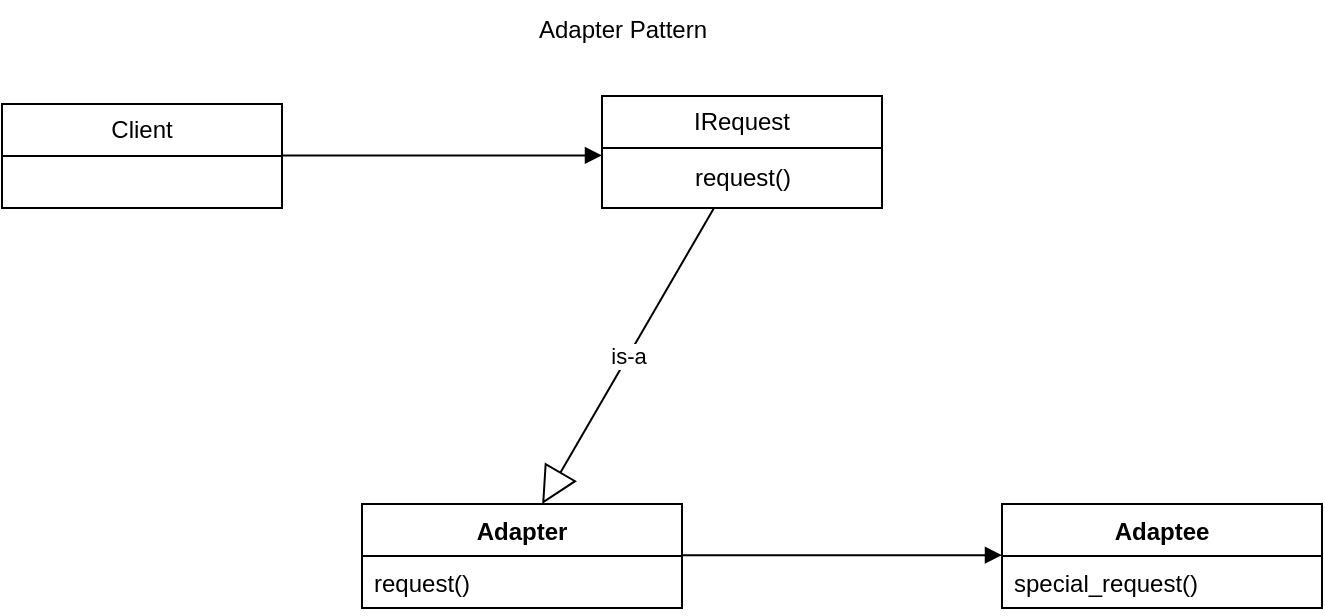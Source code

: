 <mxfile version="26.0.16">
  <diagram name="Page-1" id="nY4UmAkm0to6DxLkd0dR">
    <mxGraphModel dx="855" dy="484" grid="1" gridSize="10" guides="1" tooltips="1" connect="1" arrows="1" fold="1" page="1" pageScale="1" pageWidth="827" pageHeight="1169" math="0" shadow="0">
      <root>
        <mxCell id="0" />
        <mxCell id="1" parent="0" />
        <mxCell id="XFpFayPBgo5tNy55PkuA-2" value="Client" style="swimlane;fontStyle=0;childLayout=stackLayout;horizontal=1;startSize=26;fillColor=none;horizontalStack=0;resizeParent=1;resizeParentMax=0;resizeLast=0;collapsible=1;marginBottom=0;whiteSpace=wrap;html=1;" vertex="1" parent="1">
          <mxGeometry x="90" y="70" width="140" height="52" as="geometry" />
        </mxCell>
        <mxCell id="XFpFayPBgo5tNy55PkuA-6" value="IRequest" style="swimlane;fontStyle=0;childLayout=stackLayout;horizontal=1;startSize=26;fillColor=none;horizontalStack=0;resizeParent=1;resizeParentMax=0;resizeLast=0;collapsible=1;marginBottom=0;whiteSpace=wrap;html=1;" vertex="1" parent="1">
          <mxGeometry x="390" y="66" width="140" height="56" as="geometry" />
        </mxCell>
        <mxCell id="XFpFayPBgo5tNy55PkuA-9" value="request()" style="text;html=1;align=center;verticalAlign=middle;resizable=0;points=[];autosize=1;strokeColor=none;fillColor=none;" vertex="1" parent="XFpFayPBgo5tNy55PkuA-6">
          <mxGeometry y="26" width="140" height="30" as="geometry" />
        </mxCell>
        <mxCell id="XFpFayPBgo5tNy55PkuA-15" value="" style="endArrow=block;endFill=1;html=1;edgeStyle=orthogonalEdgeStyle;align=left;verticalAlign=top;rounded=0;" edge="1" parent="1">
          <mxGeometry x="-1" relative="1" as="geometry">
            <mxPoint x="230" y="95.71" as="sourcePoint" />
            <mxPoint x="390" y="95.71" as="targetPoint" />
          </mxGeometry>
        </mxCell>
        <mxCell id="XFpFayPBgo5tNy55PkuA-17" value="Adapter" style="swimlane;fontStyle=1;align=center;verticalAlign=top;childLayout=stackLayout;horizontal=1;startSize=26;horizontalStack=0;resizeParent=1;resizeParentMax=0;resizeLast=0;collapsible=1;marginBottom=0;whiteSpace=wrap;html=1;" vertex="1" parent="1">
          <mxGeometry x="270" y="270" width="160" height="52" as="geometry" />
        </mxCell>
        <mxCell id="XFpFayPBgo5tNy55PkuA-18" value="request()" style="text;strokeColor=none;fillColor=none;align=left;verticalAlign=top;spacingLeft=4;spacingRight=4;overflow=hidden;rotatable=0;points=[[0,0.5],[1,0.5]];portConstraint=eastwest;whiteSpace=wrap;html=1;" vertex="1" parent="XFpFayPBgo5tNy55PkuA-17">
          <mxGeometry y="26" width="160" height="26" as="geometry" />
        </mxCell>
        <mxCell id="XFpFayPBgo5tNy55PkuA-22" value="is-a" style="endArrow=block;endSize=16;endFill=0;html=1;rounded=0;entryX=0.563;entryY=0;entryDx=0;entryDy=0;entryPerimeter=0;exitX=0.4;exitY=1;exitDx=0;exitDy=0;exitPerimeter=0;" edge="1" parent="1" source="XFpFayPBgo5tNy55PkuA-9" target="XFpFayPBgo5tNy55PkuA-17">
          <mxGeometry width="160" relative="1" as="geometry">
            <mxPoint x="400" y="150" as="sourcePoint" />
            <mxPoint x="420" y="200" as="targetPoint" />
          </mxGeometry>
        </mxCell>
        <mxCell id="XFpFayPBgo5tNy55PkuA-23" value="" style="endArrow=block;endFill=1;html=1;edgeStyle=orthogonalEdgeStyle;align=left;verticalAlign=top;rounded=0;" edge="1" parent="1">
          <mxGeometry x="-1" relative="1" as="geometry">
            <mxPoint x="430" y="295.58" as="sourcePoint" />
            <mxPoint x="590" y="295.58" as="targetPoint" />
            <mxPoint as="offset" />
          </mxGeometry>
        </mxCell>
        <mxCell id="XFpFayPBgo5tNy55PkuA-25" value="Adaptee" style="swimlane;fontStyle=1;align=center;verticalAlign=top;childLayout=stackLayout;horizontal=1;startSize=26;horizontalStack=0;resizeParent=1;resizeParentMax=0;resizeLast=0;collapsible=1;marginBottom=0;whiteSpace=wrap;html=1;" vertex="1" parent="1">
          <mxGeometry x="590" y="270" width="160" height="52" as="geometry" />
        </mxCell>
        <mxCell id="XFpFayPBgo5tNy55PkuA-26" value="special_request()" style="text;strokeColor=none;fillColor=none;align=left;verticalAlign=top;spacingLeft=4;spacingRight=4;overflow=hidden;rotatable=0;points=[[0,0.5],[1,0.5]];portConstraint=eastwest;whiteSpace=wrap;html=1;" vertex="1" parent="XFpFayPBgo5tNy55PkuA-25">
          <mxGeometry y="26" width="160" height="26" as="geometry" />
        </mxCell>
        <mxCell id="XFpFayPBgo5tNy55PkuA-27" value="Adapter Pattern" style="text;html=1;align=center;verticalAlign=middle;resizable=0;points=[];autosize=1;strokeColor=none;fillColor=none;" vertex="1" parent="1">
          <mxGeometry x="345" y="18" width="110" height="30" as="geometry" />
        </mxCell>
      </root>
    </mxGraphModel>
  </diagram>
</mxfile>
